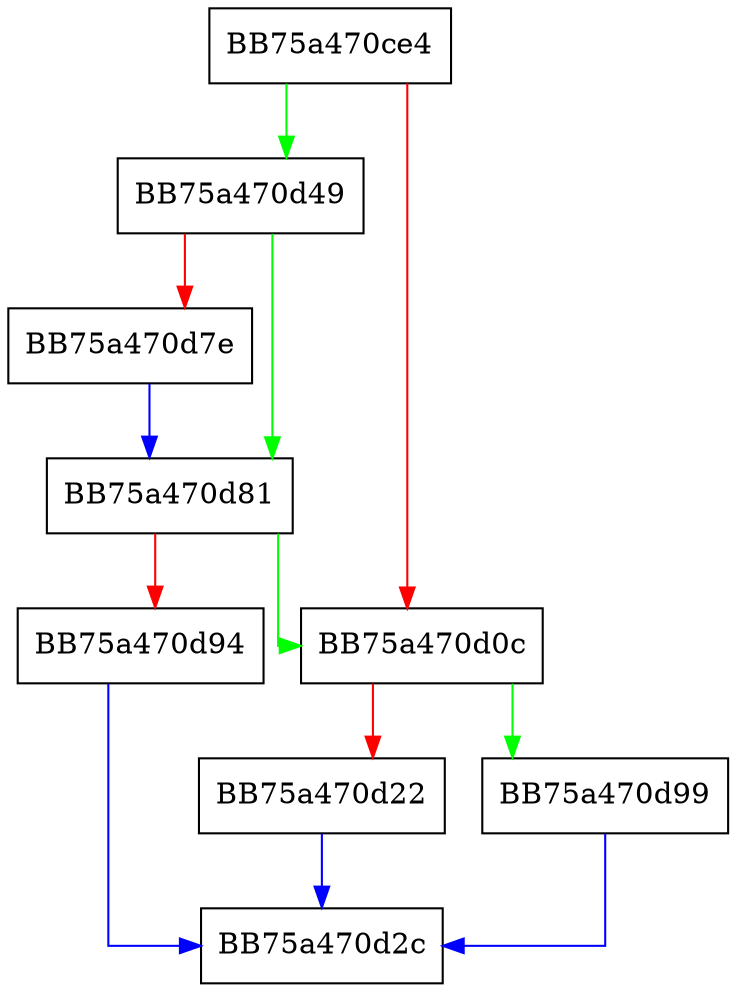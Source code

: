digraph lookup_classname_imp {
  node [shape="box"];
  graph [splines=ortho];
  BB75a470ce4 -> BB75a470d49 [color="green"];
  BB75a470ce4 -> BB75a470d0c [color="red"];
  BB75a470d0c -> BB75a470d99 [color="green"];
  BB75a470d0c -> BB75a470d22 [color="red"];
  BB75a470d22 -> BB75a470d2c [color="blue"];
  BB75a470d49 -> BB75a470d81 [color="green"];
  BB75a470d49 -> BB75a470d7e [color="red"];
  BB75a470d7e -> BB75a470d81 [color="blue"];
  BB75a470d81 -> BB75a470d0c [color="green"];
  BB75a470d81 -> BB75a470d94 [color="red"];
  BB75a470d94 -> BB75a470d2c [color="blue"];
  BB75a470d99 -> BB75a470d2c [color="blue"];
}